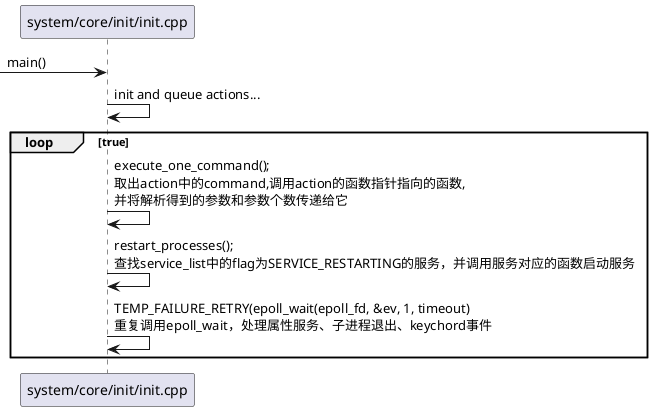 @startuml

participant Init as "system/core/init/init.cpp"

-> Init : main()

Init -> Init : init and queue actions...

loop true

    Init -> Init :  execute_one_command(); \
    \n取出action中的command,调用action的函数指针指向的函数,\
    \n并将解析得到的参数和参数个数传递给它

    Init -> Init :  restart_processes();\
    \n查找service_list中的flag为SERVICE_RESTARTING的服务，并调用服务对应的函数启动服务

    Init -> Init : TEMP_FAILURE_RETRY(epoll_wait(epoll_fd, &ev, 1, timeout)\
    \n重复调用epoll_wait，处理属性服务、子进程退出、keychord事件\

end

@enduml